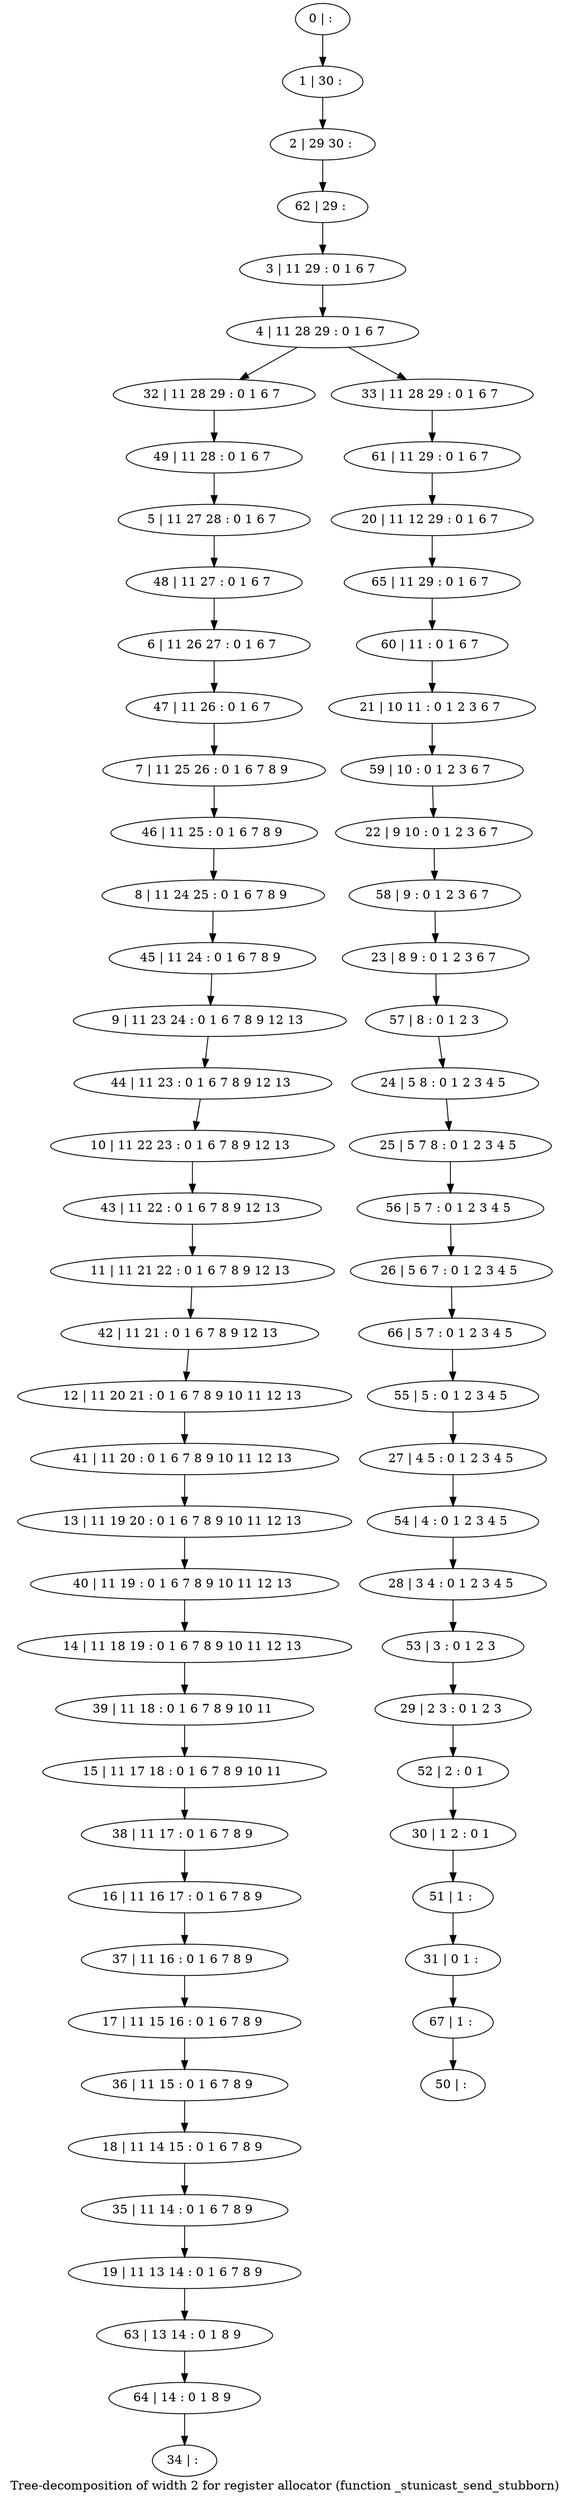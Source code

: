 digraph G {
graph [label="Tree-decomposition of width 2 for register allocator (function _stunicast_send_stubborn)"]
0[label="0 | : "];
1[label="1 | 30 : "];
2[label="2 | 29 30 : "];
3[label="3 | 11 29 : 0 1 6 7 "];
4[label="4 | 11 28 29 : 0 1 6 7 "];
5[label="5 | 11 27 28 : 0 1 6 7 "];
6[label="6 | 11 26 27 : 0 1 6 7 "];
7[label="7 | 11 25 26 : 0 1 6 7 8 9 "];
8[label="8 | 11 24 25 : 0 1 6 7 8 9 "];
9[label="9 | 11 23 24 : 0 1 6 7 8 9 12 13 "];
10[label="10 | 11 22 23 : 0 1 6 7 8 9 12 13 "];
11[label="11 | 11 21 22 : 0 1 6 7 8 9 12 13 "];
12[label="12 | 11 20 21 : 0 1 6 7 8 9 10 11 12 13 "];
13[label="13 | 11 19 20 : 0 1 6 7 8 9 10 11 12 13 "];
14[label="14 | 11 18 19 : 0 1 6 7 8 9 10 11 12 13 "];
15[label="15 | 11 17 18 : 0 1 6 7 8 9 10 11 "];
16[label="16 | 11 16 17 : 0 1 6 7 8 9 "];
17[label="17 | 11 15 16 : 0 1 6 7 8 9 "];
18[label="18 | 11 14 15 : 0 1 6 7 8 9 "];
19[label="19 | 11 13 14 : 0 1 6 7 8 9 "];
20[label="20 | 11 12 29 : 0 1 6 7 "];
21[label="21 | 10 11 : 0 1 2 3 6 7 "];
22[label="22 | 9 10 : 0 1 2 3 6 7 "];
23[label="23 | 8 9 : 0 1 2 3 6 7 "];
24[label="24 | 5 8 : 0 1 2 3 4 5 "];
25[label="25 | 5 7 8 : 0 1 2 3 4 5 "];
26[label="26 | 5 6 7 : 0 1 2 3 4 5 "];
27[label="27 | 4 5 : 0 1 2 3 4 5 "];
28[label="28 | 3 4 : 0 1 2 3 4 5 "];
29[label="29 | 2 3 : 0 1 2 3 "];
30[label="30 | 1 2 : 0 1 "];
31[label="31 | 0 1 : "];
32[label="32 | 11 28 29 : 0 1 6 7 "];
33[label="33 | 11 28 29 : 0 1 6 7 "];
34[label="34 | : "];
35[label="35 | 11 14 : 0 1 6 7 8 9 "];
36[label="36 | 11 15 : 0 1 6 7 8 9 "];
37[label="37 | 11 16 : 0 1 6 7 8 9 "];
38[label="38 | 11 17 : 0 1 6 7 8 9 "];
39[label="39 | 11 18 : 0 1 6 7 8 9 10 11 "];
40[label="40 | 11 19 : 0 1 6 7 8 9 10 11 12 13 "];
41[label="41 | 11 20 : 0 1 6 7 8 9 10 11 12 13 "];
42[label="42 | 11 21 : 0 1 6 7 8 9 12 13 "];
43[label="43 | 11 22 : 0 1 6 7 8 9 12 13 "];
44[label="44 | 11 23 : 0 1 6 7 8 9 12 13 "];
45[label="45 | 11 24 : 0 1 6 7 8 9 "];
46[label="46 | 11 25 : 0 1 6 7 8 9 "];
47[label="47 | 11 26 : 0 1 6 7 "];
48[label="48 | 11 27 : 0 1 6 7 "];
49[label="49 | 11 28 : 0 1 6 7 "];
50[label="50 | : "];
51[label="51 | 1 : "];
52[label="52 | 2 : 0 1 "];
53[label="53 | 3 : 0 1 2 3 "];
54[label="54 | 4 : 0 1 2 3 4 5 "];
55[label="55 | 5 : 0 1 2 3 4 5 "];
56[label="56 | 5 7 : 0 1 2 3 4 5 "];
57[label="57 | 8 : 0 1 2 3 "];
58[label="58 | 9 : 0 1 2 3 6 7 "];
59[label="59 | 10 : 0 1 2 3 6 7 "];
60[label="60 | 11 : 0 1 6 7 "];
61[label="61 | 11 29 : 0 1 6 7 "];
62[label="62 | 29 : "];
63[label="63 | 13 14 : 0 1 8 9 "];
64[label="64 | 14 : 0 1 8 9 "];
65[label="65 | 11 29 : 0 1 6 7 "];
66[label="66 | 5 7 : 0 1 2 3 4 5 "];
67[label="67 | 1 : "];
0->1 ;
1->2 ;
3->4 ;
24->25 ;
4->32 ;
4->33 ;
35->19 ;
18->35 ;
36->18 ;
17->36 ;
37->17 ;
16->37 ;
38->16 ;
15->38 ;
39->15 ;
14->39 ;
40->14 ;
13->40 ;
41->13 ;
12->41 ;
42->12 ;
11->42 ;
43->11 ;
10->43 ;
44->10 ;
9->44 ;
45->9 ;
8->45 ;
46->8 ;
7->46 ;
47->7 ;
6->47 ;
48->6 ;
5->48 ;
49->5 ;
32->49 ;
51->31 ;
30->51 ;
52->30 ;
29->52 ;
53->29 ;
28->53 ;
54->28 ;
27->54 ;
55->27 ;
56->26 ;
25->56 ;
57->24 ;
23->57 ;
58->23 ;
22->58 ;
59->22 ;
21->59 ;
60->21 ;
61->20 ;
33->61 ;
62->3 ;
2->62 ;
19->63 ;
64->34 ;
63->64 ;
65->60 ;
20->65 ;
66->55 ;
26->66 ;
67->50 ;
31->67 ;
}
